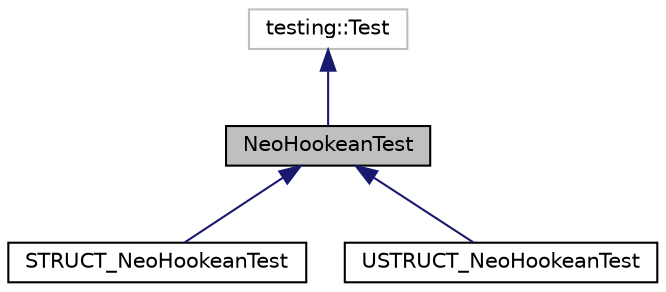 digraph "NeoHookeanTest"
{
 // LATEX_PDF_SIZE
  edge [fontname="Helvetica",fontsize="10",labelfontname="Helvetica",labelfontsize="10"];
  node [fontname="Helvetica",fontsize="10",shape=record];
  Node1 [label="NeoHookeanTest",height=0.2,width=0.4,color="black", fillcolor="grey75", style="filled", fontcolor="black",tooltip="Test fixture class for the Neo-Hookean material model."];
  Node2 -> Node1 [dir="back",color="midnightblue",fontsize="10",style="solid",fontname="Helvetica"];
  Node2 [label="testing::Test",height=0.2,width=0.4,color="grey75", fillcolor="white", style="filled",tooltip=" "];
  Node1 -> Node3 [dir="back",color="midnightblue",fontsize="10",style="solid",fontname="Helvetica"];
  Node3 [label="STRUCT_NeoHookeanTest",height=0.2,width=0.4,color="black", fillcolor="white", style="filled",URL="$class_s_t_r_u_c_t___neo_hookean_test.html",tooltip="Test fixture class for STRUCT Neo-Hookean material model."];
  Node1 -> Node4 [dir="back",color="midnightblue",fontsize="10",style="solid",fontname="Helvetica"];
  Node4 [label="USTRUCT_NeoHookeanTest",height=0.2,width=0.4,color="black", fillcolor="white", style="filled",URL="$class_u_s_t_r_u_c_t___neo_hookean_test.html",tooltip="Test fixture class for USTRUCT Neo-Hookean material model."];
}
